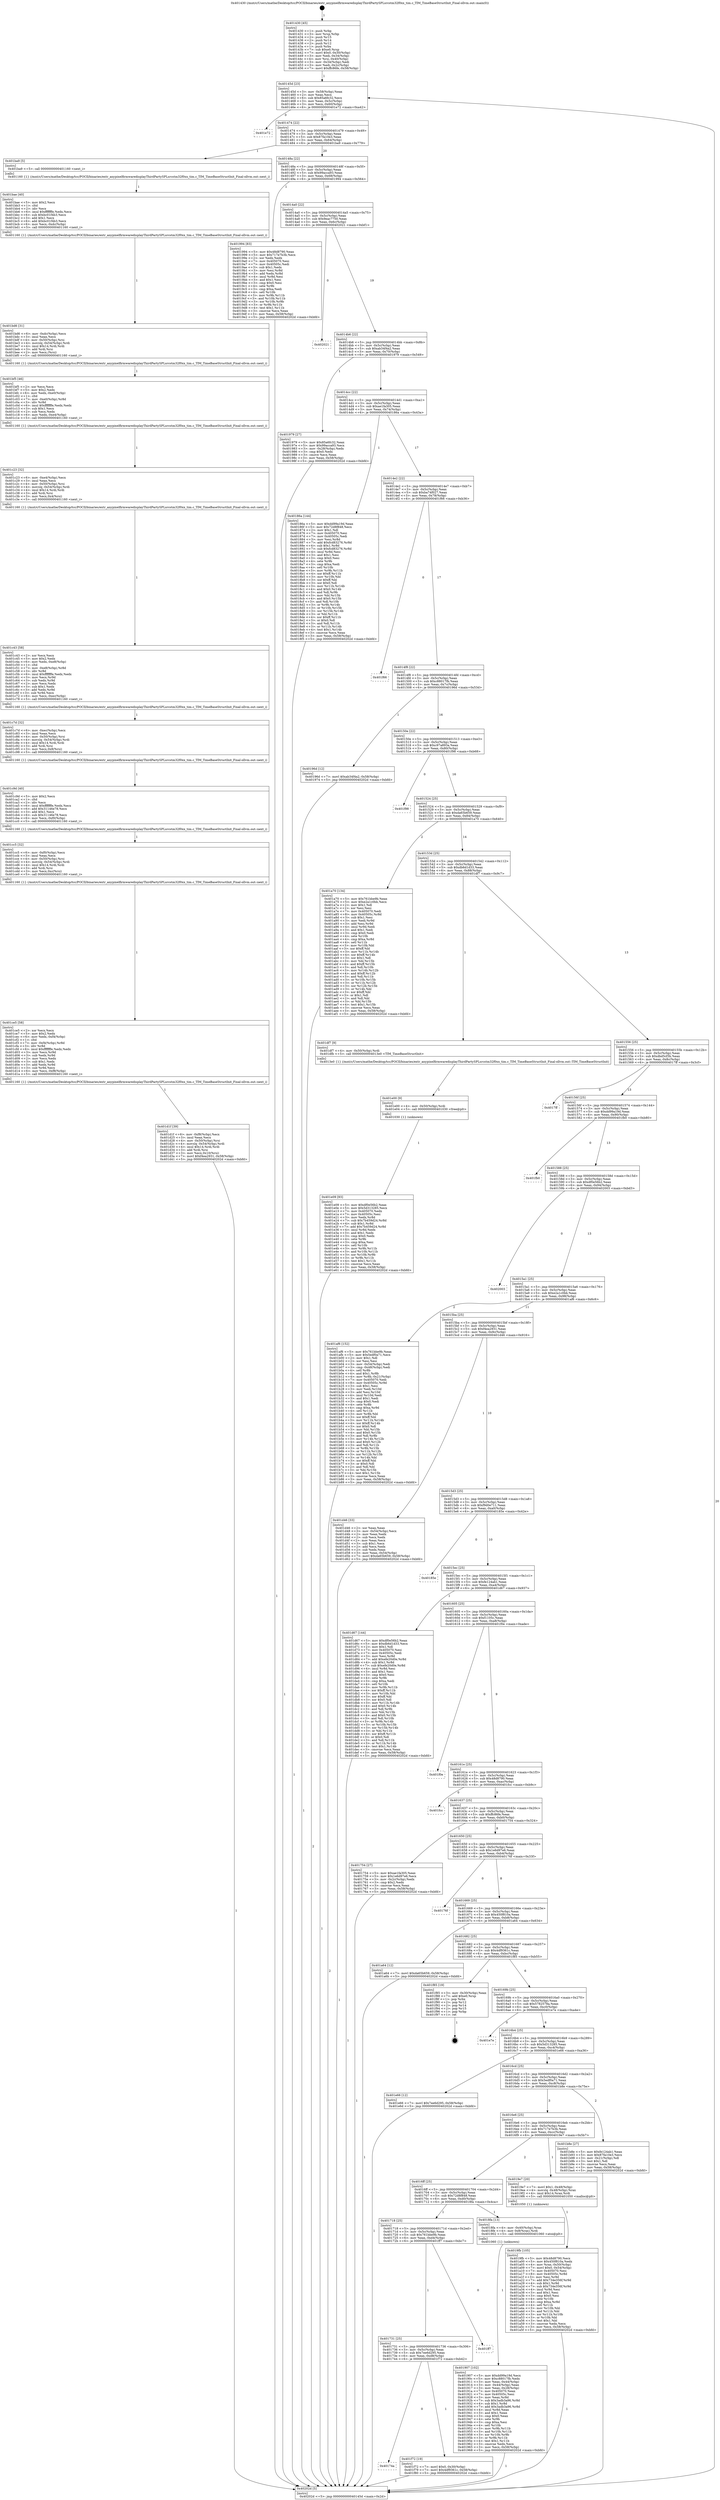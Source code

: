 digraph "0x401430" {
  label = "0x401430 (/mnt/c/Users/mathe/Desktop/tcc/POCII/binaries/extr_anypixelfirmwaredisplayThirdPartySPLsrcstm32f0xx_tim.c_TIM_TimeBaseStructInit_Final-ollvm.out::main(0))"
  labelloc = "t"
  node[shape=record]

  Entry [label="",width=0.3,height=0.3,shape=circle,fillcolor=black,style=filled]
  "0x40145d" [label="{
     0x40145d [23]\l
     | [instrs]\l
     &nbsp;&nbsp;0x40145d \<+3\>: mov -0x58(%rbp),%eax\l
     &nbsp;&nbsp;0x401460 \<+2\>: mov %eax,%ecx\l
     &nbsp;&nbsp;0x401462 \<+6\>: sub $0x85a6fc32,%ecx\l
     &nbsp;&nbsp;0x401468 \<+3\>: mov %eax,-0x5c(%rbp)\l
     &nbsp;&nbsp;0x40146b \<+3\>: mov %ecx,-0x60(%rbp)\l
     &nbsp;&nbsp;0x40146e \<+6\>: je 0000000000401e72 \<main+0xa42\>\l
  }"]
  "0x401e72" [label="{
     0x401e72\l
  }", style=dashed]
  "0x401474" [label="{
     0x401474 [22]\l
     | [instrs]\l
     &nbsp;&nbsp;0x401474 \<+5\>: jmp 0000000000401479 \<main+0x49\>\l
     &nbsp;&nbsp;0x401479 \<+3\>: mov -0x5c(%rbp),%eax\l
     &nbsp;&nbsp;0x40147c \<+5\>: sub $0x87fa10e3,%eax\l
     &nbsp;&nbsp;0x401481 \<+3\>: mov %eax,-0x64(%rbp)\l
     &nbsp;&nbsp;0x401484 \<+6\>: je 0000000000401ba9 \<main+0x779\>\l
  }"]
  Exit [label="",width=0.3,height=0.3,shape=circle,fillcolor=black,style=filled,peripheries=2]
  "0x401ba9" [label="{
     0x401ba9 [5]\l
     | [instrs]\l
     &nbsp;&nbsp;0x401ba9 \<+5\>: call 0000000000401160 \<next_i\>\l
     | [calls]\l
     &nbsp;&nbsp;0x401160 \{1\} (/mnt/c/Users/mathe/Desktop/tcc/POCII/binaries/extr_anypixelfirmwaredisplayThirdPartySPLsrcstm32f0xx_tim.c_TIM_TimeBaseStructInit_Final-ollvm.out::next_i)\l
  }"]
  "0x40148a" [label="{
     0x40148a [22]\l
     | [instrs]\l
     &nbsp;&nbsp;0x40148a \<+5\>: jmp 000000000040148f \<main+0x5f\>\l
     &nbsp;&nbsp;0x40148f \<+3\>: mov -0x5c(%rbp),%eax\l
     &nbsp;&nbsp;0x401492 \<+5\>: sub $0x99acca93,%eax\l
     &nbsp;&nbsp;0x401497 \<+3\>: mov %eax,-0x68(%rbp)\l
     &nbsp;&nbsp;0x40149a \<+6\>: je 0000000000401994 \<main+0x564\>\l
  }"]
  "0x40174a" [label="{
     0x40174a\l
  }", style=dashed]
  "0x401994" [label="{
     0x401994 [83]\l
     | [instrs]\l
     &nbsp;&nbsp;0x401994 \<+5\>: mov $0x48d8790,%eax\l
     &nbsp;&nbsp;0x401999 \<+5\>: mov $0x717e7b3b,%ecx\l
     &nbsp;&nbsp;0x40199e \<+2\>: xor %edx,%edx\l
     &nbsp;&nbsp;0x4019a0 \<+7\>: mov 0x405070,%esi\l
     &nbsp;&nbsp;0x4019a7 \<+7\>: mov 0x40505c,%edi\l
     &nbsp;&nbsp;0x4019ae \<+3\>: sub $0x1,%edx\l
     &nbsp;&nbsp;0x4019b1 \<+3\>: mov %esi,%r8d\l
     &nbsp;&nbsp;0x4019b4 \<+3\>: add %edx,%r8d\l
     &nbsp;&nbsp;0x4019b7 \<+4\>: imul %r8d,%esi\l
     &nbsp;&nbsp;0x4019bb \<+3\>: and $0x1,%esi\l
     &nbsp;&nbsp;0x4019be \<+3\>: cmp $0x0,%esi\l
     &nbsp;&nbsp;0x4019c1 \<+4\>: sete %r9b\l
     &nbsp;&nbsp;0x4019c5 \<+3\>: cmp $0xa,%edi\l
     &nbsp;&nbsp;0x4019c8 \<+4\>: setl %r10b\l
     &nbsp;&nbsp;0x4019cc \<+3\>: mov %r9b,%r11b\l
     &nbsp;&nbsp;0x4019cf \<+3\>: and %r10b,%r11b\l
     &nbsp;&nbsp;0x4019d2 \<+3\>: xor %r10b,%r9b\l
     &nbsp;&nbsp;0x4019d5 \<+3\>: or %r9b,%r11b\l
     &nbsp;&nbsp;0x4019d8 \<+4\>: test $0x1,%r11b\l
     &nbsp;&nbsp;0x4019dc \<+3\>: cmovne %ecx,%eax\l
     &nbsp;&nbsp;0x4019df \<+3\>: mov %eax,-0x58(%rbp)\l
     &nbsp;&nbsp;0x4019e2 \<+5\>: jmp 000000000040202d \<main+0xbfd\>\l
  }"]
  "0x4014a0" [label="{
     0x4014a0 [22]\l
     | [instrs]\l
     &nbsp;&nbsp;0x4014a0 \<+5\>: jmp 00000000004014a5 \<main+0x75\>\l
     &nbsp;&nbsp;0x4014a5 \<+3\>: mov -0x5c(%rbp),%eax\l
     &nbsp;&nbsp;0x4014a8 \<+5\>: sub $0x9eac7750,%eax\l
     &nbsp;&nbsp;0x4014ad \<+3\>: mov %eax,-0x6c(%rbp)\l
     &nbsp;&nbsp;0x4014b0 \<+6\>: je 0000000000402021 \<main+0xbf1\>\l
  }"]
  "0x401f72" [label="{
     0x401f72 [19]\l
     | [instrs]\l
     &nbsp;&nbsp;0x401f72 \<+7\>: movl $0x0,-0x30(%rbp)\l
     &nbsp;&nbsp;0x401f79 \<+7\>: movl $0x4df9361c,-0x58(%rbp)\l
     &nbsp;&nbsp;0x401f80 \<+5\>: jmp 000000000040202d \<main+0xbfd\>\l
  }"]
  "0x402021" [label="{
     0x402021\l
  }", style=dashed]
  "0x4014b6" [label="{
     0x4014b6 [22]\l
     | [instrs]\l
     &nbsp;&nbsp;0x4014b6 \<+5\>: jmp 00000000004014bb \<main+0x8b\>\l
     &nbsp;&nbsp;0x4014bb \<+3\>: mov -0x5c(%rbp),%eax\l
     &nbsp;&nbsp;0x4014be \<+5\>: sub $0xab34f4a2,%eax\l
     &nbsp;&nbsp;0x4014c3 \<+3\>: mov %eax,-0x70(%rbp)\l
     &nbsp;&nbsp;0x4014c6 \<+6\>: je 0000000000401979 \<main+0x549\>\l
  }"]
  "0x401731" [label="{
     0x401731 [25]\l
     | [instrs]\l
     &nbsp;&nbsp;0x401731 \<+5\>: jmp 0000000000401736 \<main+0x306\>\l
     &nbsp;&nbsp;0x401736 \<+3\>: mov -0x5c(%rbp),%eax\l
     &nbsp;&nbsp;0x401739 \<+5\>: sub $0x7ee6d295,%eax\l
     &nbsp;&nbsp;0x40173e \<+6\>: mov %eax,-0xd8(%rbp)\l
     &nbsp;&nbsp;0x401744 \<+6\>: je 0000000000401f72 \<main+0xb42\>\l
  }"]
  "0x401979" [label="{
     0x401979 [27]\l
     | [instrs]\l
     &nbsp;&nbsp;0x401979 \<+5\>: mov $0x85a6fc32,%eax\l
     &nbsp;&nbsp;0x40197e \<+5\>: mov $0x99acca93,%ecx\l
     &nbsp;&nbsp;0x401983 \<+3\>: mov -0x28(%rbp),%edx\l
     &nbsp;&nbsp;0x401986 \<+3\>: cmp $0x0,%edx\l
     &nbsp;&nbsp;0x401989 \<+3\>: cmove %ecx,%eax\l
     &nbsp;&nbsp;0x40198c \<+3\>: mov %eax,-0x58(%rbp)\l
     &nbsp;&nbsp;0x40198f \<+5\>: jmp 000000000040202d \<main+0xbfd\>\l
  }"]
  "0x4014cc" [label="{
     0x4014cc [22]\l
     | [instrs]\l
     &nbsp;&nbsp;0x4014cc \<+5\>: jmp 00000000004014d1 \<main+0xa1\>\l
     &nbsp;&nbsp;0x4014d1 \<+3\>: mov -0x5c(%rbp),%eax\l
     &nbsp;&nbsp;0x4014d4 \<+5\>: sub $0xae1fa305,%eax\l
     &nbsp;&nbsp;0x4014d9 \<+3\>: mov %eax,-0x74(%rbp)\l
     &nbsp;&nbsp;0x4014dc \<+6\>: je 000000000040186a \<main+0x43a\>\l
  }"]
  "0x401ff7" [label="{
     0x401ff7\l
  }", style=dashed]
  "0x40186a" [label="{
     0x40186a [144]\l
     | [instrs]\l
     &nbsp;&nbsp;0x40186a \<+5\>: mov $0xdd99a19d,%eax\l
     &nbsp;&nbsp;0x40186f \<+5\>: mov $0x72d8f848,%ecx\l
     &nbsp;&nbsp;0x401874 \<+2\>: mov $0x1,%dl\l
     &nbsp;&nbsp;0x401876 \<+7\>: mov 0x405070,%esi\l
     &nbsp;&nbsp;0x40187d \<+7\>: mov 0x40505c,%edi\l
     &nbsp;&nbsp;0x401884 \<+3\>: mov %esi,%r8d\l
     &nbsp;&nbsp;0x401887 \<+7\>: add $0xfcd83276,%r8d\l
     &nbsp;&nbsp;0x40188e \<+4\>: sub $0x1,%r8d\l
     &nbsp;&nbsp;0x401892 \<+7\>: sub $0xfcd83276,%r8d\l
     &nbsp;&nbsp;0x401899 \<+4\>: imul %r8d,%esi\l
     &nbsp;&nbsp;0x40189d \<+3\>: and $0x1,%esi\l
     &nbsp;&nbsp;0x4018a0 \<+3\>: cmp $0x0,%esi\l
     &nbsp;&nbsp;0x4018a3 \<+4\>: sete %r9b\l
     &nbsp;&nbsp;0x4018a7 \<+3\>: cmp $0xa,%edi\l
     &nbsp;&nbsp;0x4018aa \<+4\>: setl %r10b\l
     &nbsp;&nbsp;0x4018ae \<+3\>: mov %r9b,%r11b\l
     &nbsp;&nbsp;0x4018b1 \<+4\>: xor $0xff,%r11b\l
     &nbsp;&nbsp;0x4018b5 \<+3\>: mov %r10b,%bl\l
     &nbsp;&nbsp;0x4018b8 \<+3\>: xor $0xff,%bl\l
     &nbsp;&nbsp;0x4018bb \<+3\>: xor $0x0,%dl\l
     &nbsp;&nbsp;0x4018be \<+3\>: mov %r11b,%r14b\l
     &nbsp;&nbsp;0x4018c1 \<+4\>: and $0x0,%r14b\l
     &nbsp;&nbsp;0x4018c5 \<+3\>: and %dl,%r9b\l
     &nbsp;&nbsp;0x4018c8 \<+3\>: mov %bl,%r15b\l
     &nbsp;&nbsp;0x4018cb \<+4\>: and $0x0,%r15b\l
     &nbsp;&nbsp;0x4018cf \<+3\>: and %dl,%r10b\l
     &nbsp;&nbsp;0x4018d2 \<+3\>: or %r9b,%r14b\l
     &nbsp;&nbsp;0x4018d5 \<+3\>: or %r10b,%r15b\l
     &nbsp;&nbsp;0x4018d8 \<+3\>: xor %r15b,%r14b\l
     &nbsp;&nbsp;0x4018db \<+3\>: or %bl,%r11b\l
     &nbsp;&nbsp;0x4018de \<+4\>: xor $0xff,%r11b\l
     &nbsp;&nbsp;0x4018e2 \<+3\>: or $0x0,%dl\l
     &nbsp;&nbsp;0x4018e5 \<+3\>: and %dl,%r11b\l
     &nbsp;&nbsp;0x4018e8 \<+3\>: or %r11b,%r14b\l
     &nbsp;&nbsp;0x4018eb \<+4\>: test $0x1,%r14b\l
     &nbsp;&nbsp;0x4018ef \<+3\>: cmovne %ecx,%eax\l
     &nbsp;&nbsp;0x4018f2 \<+3\>: mov %eax,-0x58(%rbp)\l
     &nbsp;&nbsp;0x4018f5 \<+5\>: jmp 000000000040202d \<main+0xbfd\>\l
  }"]
  "0x4014e2" [label="{
     0x4014e2 [22]\l
     | [instrs]\l
     &nbsp;&nbsp;0x4014e2 \<+5\>: jmp 00000000004014e7 \<main+0xb7\>\l
     &nbsp;&nbsp;0x4014e7 \<+3\>: mov -0x5c(%rbp),%eax\l
     &nbsp;&nbsp;0x4014ea \<+5\>: sub $0xba74f027,%eax\l
     &nbsp;&nbsp;0x4014ef \<+3\>: mov %eax,-0x78(%rbp)\l
     &nbsp;&nbsp;0x4014f2 \<+6\>: je 0000000000401f66 \<main+0xb36\>\l
  }"]
  "0x401e09" [label="{
     0x401e09 [93]\l
     | [instrs]\l
     &nbsp;&nbsp;0x401e09 \<+5\>: mov $0xdf0e56b2,%eax\l
     &nbsp;&nbsp;0x401e0e \<+5\>: mov $0x5d313285,%ecx\l
     &nbsp;&nbsp;0x401e13 \<+7\>: mov 0x405070,%edx\l
     &nbsp;&nbsp;0x401e1a \<+7\>: mov 0x40505c,%esi\l
     &nbsp;&nbsp;0x401e21 \<+3\>: mov %edx,%r8d\l
     &nbsp;&nbsp;0x401e24 \<+7\>: sub $0x7b459d24,%r8d\l
     &nbsp;&nbsp;0x401e2b \<+4\>: sub $0x1,%r8d\l
     &nbsp;&nbsp;0x401e2f \<+7\>: add $0x7b459d24,%r8d\l
     &nbsp;&nbsp;0x401e36 \<+4\>: imul %r8d,%edx\l
     &nbsp;&nbsp;0x401e3a \<+3\>: and $0x1,%edx\l
     &nbsp;&nbsp;0x401e3d \<+3\>: cmp $0x0,%edx\l
     &nbsp;&nbsp;0x401e40 \<+4\>: sete %r9b\l
     &nbsp;&nbsp;0x401e44 \<+3\>: cmp $0xa,%esi\l
     &nbsp;&nbsp;0x401e47 \<+4\>: setl %r10b\l
     &nbsp;&nbsp;0x401e4b \<+3\>: mov %r9b,%r11b\l
     &nbsp;&nbsp;0x401e4e \<+3\>: and %r10b,%r11b\l
     &nbsp;&nbsp;0x401e51 \<+3\>: xor %r10b,%r9b\l
     &nbsp;&nbsp;0x401e54 \<+3\>: or %r9b,%r11b\l
     &nbsp;&nbsp;0x401e57 \<+4\>: test $0x1,%r11b\l
     &nbsp;&nbsp;0x401e5b \<+3\>: cmovne %ecx,%eax\l
     &nbsp;&nbsp;0x401e5e \<+3\>: mov %eax,-0x58(%rbp)\l
     &nbsp;&nbsp;0x401e61 \<+5\>: jmp 000000000040202d \<main+0xbfd\>\l
  }"]
  "0x401f66" [label="{
     0x401f66\l
  }", style=dashed]
  "0x4014f8" [label="{
     0x4014f8 [22]\l
     | [instrs]\l
     &nbsp;&nbsp;0x4014f8 \<+5\>: jmp 00000000004014fd \<main+0xcd\>\l
     &nbsp;&nbsp;0x4014fd \<+3\>: mov -0x5c(%rbp),%eax\l
     &nbsp;&nbsp;0x401500 \<+5\>: sub $0xc88017fb,%eax\l
     &nbsp;&nbsp;0x401505 \<+3\>: mov %eax,-0x7c(%rbp)\l
     &nbsp;&nbsp;0x401508 \<+6\>: je 000000000040196d \<main+0x53d\>\l
  }"]
  "0x401e00" [label="{
     0x401e00 [9]\l
     | [instrs]\l
     &nbsp;&nbsp;0x401e00 \<+4\>: mov -0x50(%rbp),%rdi\l
     &nbsp;&nbsp;0x401e04 \<+5\>: call 0000000000401030 \<free@plt\>\l
     | [calls]\l
     &nbsp;&nbsp;0x401030 \{1\} (unknown)\l
  }"]
  "0x40196d" [label="{
     0x40196d [12]\l
     | [instrs]\l
     &nbsp;&nbsp;0x40196d \<+7\>: movl $0xab34f4a2,-0x58(%rbp)\l
     &nbsp;&nbsp;0x401974 \<+5\>: jmp 000000000040202d \<main+0xbfd\>\l
  }"]
  "0x40150e" [label="{
     0x40150e [22]\l
     | [instrs]\l
     &nbsp;&nbsp;0x40150e \<+5\>: jmp 0000000000401513 \<main+0xe3\>\l
     &nbsp;&nbsp;0x401513 \<+3\>: mov -0x5c(%rbp),%eax\l
     &nbsp;&nbsp;0x401516 \<+5\>: sub $0xc97a893a,%eax\l
     &nbsp;&nbsp;0x40151b \<+3\>: mov %eax,-0x80(%rbp)\l
     &nbsp;&nbsp;0x40151e \<+6\>: je 0000000000401f98 \<main+0xb68\>\l
  }"]
  "0x401d1f" [label="{
     0x401d1f [39]\l
     | [instrs]\l
     &nbsp;&nbsp;0x401d1f \<+6\>: mov -0xf8(%rbp),%ecx\l
     &nbsp;&nbsp;0x401d25 \<+3\>: imul %eax,%ecx\l
     &nbsp;&nbsp;0x401d28 \<+4\>: mov -0x50(%rbp),%rsi\l
     &nbsp;&nbsp;0x401d2c \<+4\>: movslq -0x54(%rbp),%rdi\l
     &nbsp;&nbsp;0x401d30 \<+4\>: imul $0x14,%rdi,%rdi\l
     &nbsp;&nbsp;0x401d34 \<+3\>: add %rdi,%rsi\l
     &nbsp;&nbsp;0x401d37 \<+3\>: mov %ecx,0x10(%rsi)\l
     &nbsp;&nbsp;0x401d3a \<+7\>: movl $0xf4ea2931,-0x58(%rbp)\l
     &nbsp;&nbsp;0x401d41 \<+5\>: jmp 000000000040202d \<main+0xbfd\>\l
  }"]
  "0x401f98" [label="{
     0x401f98\l
  }", style=dashed]
  "0x401524" [label="{
     0x401524 [25]\l
     | [instrs]\l
     &nbsp;&nbsp;0x401524 \<+5\>: jmp 0000000000401529 \<main+0xf9\>\l
     &nbsp;&nbsp;0x401529 \<+3\>: mov -0x5c(%rbp),%eax\l
     &nbsp;&nbsp;0x40152c \<+5\>: sub $0xda65b659,%eax\l
     &nbsp;&nbsp;0x401531 \<+6\>: mov %eax,-0x84(%rbp)\l
     &nbsp;&nbsp;0x401537 \<+6\>: je 0000000000401a70 \<main+0x640\>\l
  }"]
  "0x401ce5" [label="{
     0x401ce5 [58]\l
     | [instrs]\l
     &nbsp;&nbsp;0x401ce5 \<+2\>: xor %ecx,%ecx\l
     &nbsp;&nbsp;0x401ce7 \<+5\>: mov $0x2,%edx\l
     &nbsp;&nbsp;0x401cec \<+6\>: mov %edx,-0xf4(%rbp)\l
     &nbsp;&nbsp;0x401cf2 \<+1\>: cltd\l
     &nbsp;&nbsp;0x401cf3 \<+7\>: mov -0xf4(%rbp),%r8d\l
     &nbsp;&nbsp;0x401cfa \<+3\>: idiv %r8d\l
     &nbsp;&nbsp;0x401cfd \<+6\>: imul $0xfffffffe,%edx,%edx\l
     &nbsp;&nbsp;0x401d03 \<+3\>: mov %ecx,%r9d\l
     &nbsp;&nbsp;0x401d06 \<+3\>: sub %edx,%r9d\l
     &nbsp;&nbsp;0x401d09 \<+2\>: mov %ecx,%edx\l
     &nbsp;&nbsp;0x401d0b \<+3\>: sub $0x1,%edx\l
     &nbsp;&nbsp;0x401d0e \<+3\>: add %edx,%r9d\l
     &nbsp;&nbsp;0x401d11 \<+3\>: sub %r9d,%ecx\l
     &nbsp;&nbsp;0x401d14 \<+6\>: mov %ecx,-0xf8(%rbp)\l
     &nbsp;&nbsp;0x401d1a \<+5\>: call 0000000000401160 \<next_i\>\l
     | [calls]\l
     &nbsp;&nbsp;0x401160 \{1\} (/mnt/c/Users/mathe/Desktop/tcc/POCII/binaries/extr_anypixelfirmwaredisplayThirdPartySPLsrcstm32f0xx_tim.c_TIM_TimeBaseStructInit_Final-ollvm.out::next_i)\l
  }"]
  "0x401a70" [label="{
     0x401a70 [134]\l
     | [instrs]\l
     &nbsp;&nbsp;0x401a70 \<+5\>: mov $0x761bbe9b,%eax\l
     &nbsp;&nbsp;0x401a75 \<+5\>: mov $0xe2a1c0bb,%ecx\l
     &nbsp;&nbsp;0x401a7a \<+2\>: mov $0x1,%dl\l
     &nbsp;&nbsp;0x401a7c \<+2\>: xor %esi,%esi\l
     &nbsp;&nbsp;0x401a7e \<+7\>: mov 0x405070,%edi\l
     &nbsp;&nbsp;0x401a85 \<+8\>: mov 0x40505c,%r8d\l
     &nbsp;&nbsp;0x401a8d \<+3\>: sub $0x1,%esi\l
     &nbsp;&nbsp;0x401a90 \<+3\>: mov %edi,%r9d\l
     &nbsp;&nbsp;0x401a93 \<+3\>: add %esi,%r9d\l
     &nbsp;&nbsp;0x401a96 \<+4\>: imul %r9d,%edi\l
     &nbsp;&nbsp;0x401a9a \<+3\>: and $0x1,%edi\l
     &nbsp;&nbsp;0x401a9d \<+3\>: cmp $0x0,%edi\l
     &nbsp;&nbsp;0x401aa0 \<+4\>: sete %r10b\l
     &nbsp;&nbsp;0x401aa4 \<+4\>: cmp $0xa,%r8d\l
     &nbsp;&nbsp;0x401aa8 \<+4\>: setl %r11b\l
     &nbsp;&nbsp;0x401aac \<+3\>: mov %r10b,%bl\l
     &nbsp;&nbsp;0x401aaf \<+3\>: xor $0xff,%bl\l
     &nbsp;&nbsp;0x401ab2 \<+3\>: mov %r11b,%r14b\l
     &nbsp;&nbsp;0x401ab5 \<+4\>: xor $0xff,%r14b\l
     &nbsp;&nbsp;0x401ab9 \<+3\>: xor $0x1,%dl\l
     &nbsp;&nbsp;0x401abc \<+3\>: mov %bl,%r15b\l
     &nbsp;&nbsp;0x401abf \<+4\>: and $0xff,%r15b\l
     &nbsp;&nbsp;0x401ac3 \<+3\>: and %dl,%r10b\l
     &nbsp;&nbsp;0x401ac6 \<+3\>: mov %r14b,%r12b\l
     &nbsp;&nbsp;0x401ac9 \<+4\>: and $0xff,%r12b\l
     &nbsp;&nbsp;0x401acd \<+3\>: and %dl,%r11b\l
     &nbsp;&nbsp;0x401ad0 \<+3\>: or %r10b,%r15b\l
     &nbsp;&nbsp;0x401ad3 \<+3\>: or %r11b,%r12b\l
     &nbsp;&nbsp;0x401ad6 \<+3\>: xor %r12b,%r15b\l
     &nbsp;&nbsp;0x401ad9 \<+3\>: or %r14b,%bl\l
     &nbsp;&nbsp;0x401adc \<+3\>: xor $0xff,%bl\l
     &nbsp;&nbsp;0x401adf \<+3\>: or $0x1,%dl\l
     &nbsp;&nbsp;0x401ae2 \<+2\>: and %dl,%bl\l
     &nbsp;&nbsp;0x401ae4 \<+3\>: or %bl,%r15b\l
     &nbsp;&nbsp;0x401ae7 \<+4\>: test $0x1,%r15b\l
     &nbsp;&nbsp;0x401aeb \<+3\>: cmovne %ecx,%eax\l
     &nbsp;&nbsp;0x401aee \<+3\>: mov %eax,-0x58(%rbp)\l
     &nbsp;&nbsp;0x401af1 \<+5\>: jmp 000000000040202d \<main+0xbfd\>\l
  }"]
  "0x40153d" [label="{
     0x40153d [25]\l
     | [instrs]\l
     &nbsp;&nbsp;0x40153d \<+5\>: jmp 0000000000401542 \<main+0x112\>\l
     &nbsp;&nbsp;0x401542 \<+3\>: mov -0x5c(%rbp),%eax\l
     &nbsp;&nbsp;0x401545 \<+5\>: sub $0xdb6d1d33,%eax\l
     &nbsp;&nbsp;0x40154a \<+6\>: mov %eax,-0x88(%rbp)\l
     &nbsp;&nbsp;0x401550 \<+6\>: je 0000000000401df7 \<main+0x9c7\>\l
  }"]
  "0x401cc5" [label="{
     0x401cc5 [32]\l
     | [instrs]\l
     &nbsp;&nbsp;0x401cc5 \<+6\>: mov -0xf0(%rbp),%ecx\l
     &nbsp;&nbsp;0x401ccb \<+3\>: imul %eax,%ecx\l
     &nbsp;&nbsp;0x401cce \<+4\>: mov -0x50(%rbp),%rsi\l
     &nbsp;&nbsp;0x401cd2 \<+4\>: movslq -0x54(%rbp),%rdi\l
     &nbsp;&nbsp;0x401cd6 \<+4\>: imul $0x14,%rdi,%rdi\l
     &nbsp;&nbsp;0x401cda \<+3\>: add %rdi,%rsi\l
     &nbsp;&nbsp;0x401cdd \<+3\>: mov %ecx,0xc(%rsi)\l
     &nbsp;&nbsp;0x401ce0 \<+5\>: call 0000000000401160 \<next_i\>\l
     | [calls]\l
     &nbsp;&nbsp;0x401160 \{1\} (/mnt/c/Users/mathe/Desktop/tcc/POCII/binaries/extr_anypixelfirmwaredisplayThirdPartySPLsrcstm32f0xx_tim.c_TIM_TimeBaseStructInit_Final-ollvm.out::next_i)\l
  }"]
  "0x401df7" [label="{
     0x401df7 [9]\l
     | [instrs]\l
     &nbsp;&nbsp;0x401df7 \<+4\>: mov -0x50(%rbp),%rdi\l
     &nbsp;&nbsp;0x401dfb \<+5\>: call 00000000004013e0 \<TIM_TimeBaseStructInit\>\l
     | [calls]\l
     &nbsp;&nbsp;0x4013e0 \{1\} (/mnt/c/Users/mathe/Desktop/tcc/POCII/binaries/extr_anypixelfirmwaredisplayThirdPartySPLsrcstm32f0xx_tim.c_TIM_TimeBaseStructInit_Final-ollvm.out::TIM_TimeBaseStructInit)\l
  }"]
  "0x401556" [label="{
     0x401556 [25]\l
     | [instrs]\l
     &nbsp;&nbsp;0x401556 \<+5\>: jmp 000000000040155b \<main+0x12b\>\l
     &nbsp;&nbsp;0x40155b \<+3\>: mov -0x5c(%rbp),%eax\l
     &nbsp;&nbsp;0x40155e \<+5\>: sub $0xdbd5cf3b,%eax\l
     &nbsp;&nbsp;0x401563 \<+6\>: mov %eax,-0x8c(%rbp)\l
     &nbsp;&nbsp;0x401569 \<+6\>: je 00000000004017ff \<main+0x3cf\>\l
  }"]
  "0x401c9d" [label="{
     0x401c9d [40]\l
     | [instrs]\l
     &nbsp;&nbsp;0x401c9d \<+5\>: mov $0x2,%ecx\l
     &nbsp;&nbsp;0x401ca2 \<+1\>: cltd\l
     &nbsp;&nbsp;0x401ca3 \<+2\>: idiv %ecx\l
     &nbsp;&nbsp;0x401ca5 \<+6\>: imul $0xfffffffe,%edx,%ecx\l
     &nbsp;&nbsp;0x401cab \<+6\>: add $0x31146e78,%ecx\l
     &nbsp;&nbsp;0x401cb1 \<+3\>: add $0x1,%ecx\l
     &nbsp;&nbsp;0x401cb4 \<+6\>: sub $0x31146e78,%ecx\l
     &nbsp;&nbsp;0x401cba \<+6\>: mov %ecx,-0xf0(%rbp)\l
     &nbsp;&nbsp;0x401cc0 \<+5\>: call 0000000000401160 \<next_i\>\l
     | [calls]\l
     &nbsp;&nbsp;0x401160 \{1\} (/mnt/c/Users/mathe/Desktop/tcc/POCII/binaries/extr_anypixelfirmwaredisplayThirdPartySPLsrcstm32f0xx_tim.c_TIM_TimeBaseStructInit_Final-ollvm.out::next_i)\l
  }"]
  "0x4017ff" [label="{
     0x4017ff\l
  }", style=dashed]
  "0x40156f" [label="{
     0x40156f [25]\l
     | [instrs]\l
     &nbsp;&nbsp;0x40156f \<+5\>: jmp 0000000000401574 \<main+0x144\>\l
     &nbsp;&nbsp;0x401574 \<+3\>: mov -0x5c(%rbp),%eax\l
     &nbsp;&nbsp;0x401577 \<+5\>: sub $0xdd99a19d,%eax\l
     &nbsp;&nbsp;0x40157c \<+6\>: mov %eax,-0x90(%rbp)\l
     &nbsp;&nbsp;0x401582 \<+6\>: je 0000000000401fb0 \<main+0xb80\>\l
  }"]
  "0x401c7d" [label="{
     0x401c7d [32]\l
     | [instrs]\l
     &nbsp;&nbsp;0x401c7d \<+6\>: mov -0xec(%rbp),%ecx\l
     &nbsp;&nbsp;0x401c83 \<+3\>: imul %eax,%ecx\l
     &nbsp;&nbsp;0x401c86 \<+4\>: mov -0x50(%rbp),%rsi\l
     &nbsp;&nbsp;0x401c8a \<+4\>: movslq -0x54(%rbp),%rdi\l
     &nbsp;&nbsp;0x401c8e \<+4\>: imul $0x14,%rdi,%rdi\l
     &nbsp;&nbsp;0x401c92 \<+3\>: add %rdi,%rsi\l
     &nbsp;&nbsp;0x401c95 \<+3\>: mov %ecx,0x8(%rsi)\l
     &nbsp;&nbsp;0x401c98 \<+5\>: call 0000000000401160 \<next_i\>\l
     | [calls]\l
     &nbsp;&nbsp;0x401160 \{1\} (/mnt/c/Users/mathe/Desktop/tcc/POCII/binaries/extr_anypixelfirmwaredisplayThirdPartySPLsrcstm32f0xx_tim.c_TIM_TimeBaseStructInit_Final-ollvm.out::next_i)\l
  }"]
  "0x401fb0" [label="{
     0x401fb0\l
  }", style=dashed]
  "0x401588" [label="{
     0x401588 [25]\l
     | [instrs]\l
     &nbsp;&nbsp;0x401588 \<+5\>: jmp 000000000040158d \<main+0x15d\>\l
     &nbsp;&nbsp;0x40158d \<+3\>: mov -0x5c(%rbp),%eax\l
     &nbsp;&nbsp;0x401590 \<+5\>: sub $0xdf0e56b2,%eax\l
     &nbsp;&nbsp;0x401595 \<+6\>: mov %eax,-0x94(%rbp)\l
     &nbsp;&nbsp;0x40159b \<+6\>: je 0000000000402003 \<main+0xbd3\>\l
  }"]
  "0x401c43" [label="{
     0x401c43 [58]\l
     | [instrs]\l
     &nbsp;&nbsp;0x401c43 \<+2\>: xor %ecx,%ecx\l
     &nbsp;&nbsp;0x401c45 \<+5\>: mov $0x2,%edx\l
     &nbsp;&nbsp;0x401c4a \<+6\>: mov %edx,-0xe8(%rbp)\l
     &nbsp;&nbsp;0x401c50 \<+1\>: cltd\l
     &nbsp;&nbsp;0x401c51 \<+7\>: mov -0xe8(%rbp),%r8d\l
     &nbsp;&nbsp;0x401c58 \<+3\>: idiv %r8d\l
     &nbsp;&nbsp;0x401c5b \<+6\>: imul $0xfffffffe,%edx,%edx\l
     &nbsp;&nbsp;0x401c61 \<+3\>: mov %ecx,%r9d\l
     &nbsp;&nbsp;0x401c64 \<+3\>: sub %edx,%r9d\l
     &nbsp;&nbsp;0x401c67 \<+2\>: mov %ecx,%edx\l
     &nbsp;&nbsp;0x401c69 \<+3\>: sub $0x1,%edx\l
     &nbsp;&nbsp;0x401c6c \<+3\>: add %edx,%r9d\l
     &nbsp;&nbsp;0x401c6f \<+3\>: sub %r9d,%ecx\l
     &nbsp;&nbsp;0x401c72 \<+6\>: mov %ecx,-0xec(%rbp)\l
     &nbsp;&nbsp;0x401c78 \<+5\>: call 0000000000401160 \<next_i\>\l
     | [calls]\l
     &nbsp;&nbsp;0x401160 \{1\} (/mnt/c/Users/mathe/Desktop/tcc/POCII/binaries/extr_anypixelfirmwaredisplayThirdPartySPLsrcstm32f0xx_tim.c_TIM_TimeBaseStructInit_Final-ollvm.out::next_i)\l
  }"]
  "0x402003" [label="{
     0x402003\l
  }", style=dashed]
  "0x4015a1" [label="{
     0x4015a1 [25]\l
     | [instrs]\l
     &nbsp;&nbsp;0x4015a1 \<+5\>: jmp 00000000004015a6 \<main+0x176\>\l
     &nbsp;&nbsp;0x4015a6 \<+3\>: mov -0x5c(%rbp),%eax\l
     &nbsp;&nbsp;0x4015a9 \<+5\>: sub $0xe2a1c0bb,%eax\l
     &nbsp;&nbsp;0x4015ae \<+6\>: mov %eax,-0x98(%rbp)\l
     &nbsp;&nbsp;0x4015b4 \<+6\>: je 0000000000401af6 \<main+0x6c6\>\l
  }"]
  "0x401c23" [label="{
     0x401c23 [32]\l
     | [instrs]\l
     &nbsp;&nbsp;0x401c23 \<+6\>: mov -0xe4(%rbp),%ecx\l
     &nbsp;&nbsp;0x401c29 \<+3\>: imul %eax,%ecx\l
     &nbsp;&nbsp;0x401c2c \<+4\>: mov -0x50(%rbp),%rsi\l
     &nbsp;&nbsp;0x401c30 \<+4\>: movslq -0x54(%rbp),%rdi\l
     &nbsp;&nbsp;0x401c34 \<+4\>: imul $0x14,%rdi,%rdi\l
     &nbsp;&nbsp;0x401c38 \<+3\>: add %rdi,%rsi\l
     &nbsp;&nbsp;0x401c3b \<+3\>: mov %ecx,0x4(%rsi)\l
     &nbsp;&nbsp;0x401c3e \<+5\>: call 0000000000401160 \<next_i\>\l
     | [calls]\l
     &nbsp;&nbsp;0x401160 \{1\} (/mnt/c/Users/mathe/Desktop/tcc/POCII/binaries/extr_anypixelfirmwaredisplayThirdPartySPLsrcstm32f0xx_tim.c_TIM_TimeBaseStructInit_Final-ollvm.out::next_i)\l
  }"]
  "0x401af6" [label="{
     0x401af6 [152]\l
     | [instrs]\l
     &nbsp;&nbsp;0x401af6 \<+5\>: mov $0x761bbe9b,%eax\l
     &nbsp;&nbsp;0x401afb \<+5\>: mov $0x5edf0a71,%ecx\l
     &nbsp;&nbsp;0x401b00 \<+2\>: mov $0x1,%dl\l
     &nbsp;&nbsp;0x401b02 \<+2\>: xor %esi,%esi\l
     &nbsp;&nbsp;0x401b04 \<+3\>: mov -0x54(%rbp),%edi\l
     &nbsp;&nbsp;0x401b07 \<+3\>: cmp -0x48(%rbp),%edi\l
     &nbsp;&nbsp;0x401b0a \<+4\>: setl %r8b\l
     &nbsp;&nbsp;0x401b0e \<+4\>: and $0x1,%r8b\l
     &nbsp;&nbsp;0x401b12 \<+4\>: mov %r8b,-0x21(%rbp)\l
     &nbsp;&nbsp;0x401b16 \<+7\>: mov 0x405070,%edi\l
     &nbsp;&nbsp;0x401b1d \<+8\>: mov 0x40505c,%r9d\l
     &nbsp;&nbsp;0x401b25 \<+3\>: sub $0x1,%esi\l
     &nbsp;&nbsp;0x401b28 \<+3\>: mov %edi,%r10d\l
     &nbsp;&nbsp;0x401b2b \<+3\>: add %esi,%r10d\l
     &nbsp;&nbsp;0x401b2e \<+4\>: imul %r10d,%edi\l
     &nbsp;&nbsp;0x401b32 \<+3\>: and $0x1,%edi\l
     &nbsp;&nbsp;0x401b35 \<+3\>: cmp $0x0,%edi\l
     &nbsp;&nbsp;0x401b38 \<+4\>: sete %r8b\l
     &nbsp;&nbsp;0x401b3c \<+4\>: cmp $0xa,%r9d\l
     &nbsp;&nbsp;0x401b40 \<+4\>: setl %r11b\l
     &nbsp;&nbsp;0x401b44 \<+3\>: mov %r8b,%bl\l
     &nbsp;&nbsp;0x401b47 \<+3\>: xor $0xff,%bl\l
     &nbsp;&nbsp;0x401b4a \<+3\>: mov %r11b,%r14b\l
     &nbsp;&nbsp;0x401b4d \<+4\>: xor $0xff,%r14b\l
     &nbsp;&nbsp;0x401b51 \<+3\>: xor $0x0,%dl\l
     &nbsp;&nbsp;0x401b54 \<+3\>: mov %bl,%r15b\l
     &nbsp;&nbsp;0x401b57 \<+4\>: and $0x0,%r15b\l
     &nbsp;&nbsp;0x401b5b \<+3\>: and %dl,%r8b\l
     &nbsp;&nbsp;0x401b5e \<+3\>: mov %r14b,%r12b\l
     &nbsp;&nbsp;0x401b61 \<+4\>: and $0x0,%r12b\l
     &nbsp;&nbsp;0x401b65 \<+3\>: and %dl,%r11b\l
     &nbsp;&nbsp;0x401b68 \<+3\>: or %r8b,%r15b\l
     &nbsp;&nbsp;0x401b6b \<+3\>: or %r11b,%r12b\l
     &nbsp;&nbsp;0x401b6e \<+3\>: xor %r12b,%r15b\l
     &nbsp;&nbsp;0x401b71 \<+3\>: or %r14b,%bl\l
     &nbsp;&nbsp;0x401b74 \<+3\>: xor $0xff,%bl\l
     &nbsp;&nbsp;0x401b77 \<+3\>: or $0x0,%dl\l
     &nbsp;&nbsp;0x401b7a \<+2\>: and %dl,%bl\l
     &nbsp;&nbsp;0x401b7c \<+3\>: or %bl,%r15b\l
     &nbsp;&nbsp;0x401b7f \<+4\>: test $0x1,%r15b\l
     &nbsp;&nbsp;0x401b83 \<+3\>: cmovne %ecx,%eax\l
     &nbsp;&nbsp;0x401b86 \<+3\>: mov %eax,-0x58(%rbp)\l
     &nbsp;&nbsp;0x401b89 \<+5\>: jmp 000000000040202d \<main+0xbfd\>\l
  }"]
  "0x4015ba" [label="{
     0x4015ba [25]\l
     | [instrs]\l
     &nbsp;&nbsp;0x4015ba \<+5\>: jmp 00000000004015bf \<main+0x18f\>\l
     &nbsp;&nbsp;0x4015bf \<+3\>: mov -0x5c(%rbp),%eax\l
     &nbsp;&nbsp;0x4015c2 \<+5\>: sub $0xf4ea2931,%eax\l
     &nbsp;&nbsp;0x4015c7 \<+6\>: mov %eax,-0x9c(%rbp)\l
     &nbsp;&nbsp;0x4015cd \<+6\>: je 0000000000401d46 \<main+0x916\>\l
  }"]
  "0x401bf5" [label="{
     0x401bf5 [46]\l
     | [instrs]\l
     &nbsp;&nbsp;0x401bf5 \<+2\>: xor %ecx,%ecx\l
     &nbsp;&nbsp;0x401bf7 \<+5\>: mov $0x2,%edx\l
     &nbsp;&nbsp;0x401bfc \<+6\>: mov %edx,-0xe0(%rbp)\l
     &nbsp;&nbsp;0x401c02 \<+1\>: cltd\l
     &nbsp;&nbsp;0x401c03 \<+7\>: mov -0xe0(%rbp),%r8d\l
     &nbsp;&nbsp;0x401c0a \<+3\>: idiv %r8d\l
     &nbsp;&nbsp;0x401c0d \<+6\>: imul $0xfffffffe,%edx,%edx\l
     &nbsp;&nbsp;0x401c13 \<+3\>: sub $0x1,%ecx\l
     &nbsp;&nbsp;0x401c16 \<+2\>: sub %ecx,%edx\l
     &nbsp;&nbsp;0x401c18 \<+6\>: mov %edx,-0xe4(%rbp)\l
     &nbsp;&nbsp;0x401c1e \<+5\>: call 0000000000401160 \<next_i\>\l
     | [calls]\l
     &nbsp;&nbsp;0x401160 \{1\} (/mnt/c/Users/mathe/Desktop/tcc/POCII/binaries/extr_anypixelfirmwaredisplayThirdPartySPLsrcstm32f0xx_tim.c_TIM_TimeBaseStructInit_Final-ollvm.out::next_i)\l
  }"]
  "0x401d46" [label="{
     0x401d46 [33]\l
     | [instrs]\l
     &nbsp;&nbsp;0x401d46 \<+2\>: xor %eax,%eax\l
     &nbsp;&nbsp;0x401d48 \<+3\>: mov -0x54(%rbp),%ecx\l
     &nbsp;&nbsp;0x401d4b \<+2\>: mov %eax,%edx\l
     &nbsp;&nbsp;0x401d4d \<+2\>: sub %ecx,%edx\l
     &nbsp;&nbsp;0x401d4f \<+2\>: mov %eax,%ecx\l
     &nbsp;&nbsp;0x401d51 \<+3\>: sub $0x1,%ecx\l
     &nbsp;&nbsp;0x401d54 \<+2\>: add %ecx,%edx\l
     &nbsp;&nbsp;0x401d56 \<+2\>: sub %edx,%eax\l
     &nbsp;&nbsp;0x401d58 \<+3\>: mov %eax,-0x54(%rbp)\l
     &nbsp;&nbsp;0x401d5b \<+7\>: movl $0xda65b659,-0x58(%rbp)\l
     &nbsp;&nbsp;0x401d62 \<+5\>: jmp 000000000040202d \<main+0xbfd\>\l
  }"]
  "0x4015d3" [label="{
     0x4015d3 [25]\l
     | [instrs]\l
     &nbsp;&nbsp;0x4015d3 \<+5\>: jmp 00000000004015d8 \<main+0x1a8\>\l
     &nbsp;&nbsp;0x4015d8 \<+3\>: mov -0x5c(%rbp),%eax\l
     &nbsp;&nbsp;0x4015db \<+5\>: sub $0xf9d0e711,%eax\l
     &nbsp;&nbsp;0x4015e0 \<+6\>: mov %eax,-0xa0(%rbp)\l
     &nbsp;&nbsp;0x4015e6 \<+6\>: je 000000000040185e \<main+0x42e\>\l
  }"]
  "0x401bd6" [label="{
     0x401bd6 [31]\l
     | [instrs]\l
     &nbsp;&nbsp;0x401bd6 \<+6\>: mov -0xdc(%rbp),%ecx\l
     &nbsp;&nbsp;0x401bdc \<+3\>: imul %eax,%ecx\l
     &nbsp;&nbsp;0x401bdf \<+4\>: mov -0x50(%rbp),%rsi\l
     &nbsp;&nbsp;0x401be3 \<+4\>: movslq -0x54(%rbp),%rdi\l
     &nbsp;&nbsp;0x401be7 \<+4\>: imul $0x14,%rdi,%rdi\l
     &nbsp;&nbsp;0x401beb \<+3\>: add %rdi,%rsi\l
     &nbsp;&nbsp;0x401bee \<+2\>: mov %ecx,(%rsi)\l
     &nbsp;&nbsp;0x401bf0 \<+5\>: call 0000000000401160 \<next_i\>\l
     | [calls]\l
     &nbsp;&nbsp;0x401160 \{1\} (/mnt/c/Users/mathe/Desktop/tcc/POCII/binaries/extr_anypixelfirmwaredisplayThirdPartySPLsrcstm32f0xx_tim.c_TIM_TimeBaseStructInit_Final-ollvm.out::next_i)\l
  }"]
  "0x40185e" [label="{
     0x40185e\l
  }", style=dashed]
  "0x4015ec" [label="{
     0x4015ec [25]\l
     | [instrs]\l
     &nbsp;&nbsp;0x4015ec \<+5\>: jmp 00000000004015f1 \<main+0x1c1\>\l
     &nbsp;&nbsp;0x4015f1 \<+3\>: mov -0x5c(%rbp),%eax\l
     &nbsp;&nbsp;0x4015f4 \<+5\>: sub $0xfe124ab1,%eax\l
     &nbsp;&nbsp;0x4015f9 \<+6\>: mov %eax,-0xa4(%rbp)\l
     &nbsp;&nbsp;0x4015ff \<+6\>: je 0000000000401d67 \<main+0x937\>\l
  }"]
  "0x401bae" [label="{
     0x401bae [40]\l
     | [instrs]\l
     &nbsp;&nbsp;0x401bae \<+5\>: mov $0x2,%ecx\l
     &nbsp;&nbsp;0x401bb3 \<+1\>: cltd\l
     &nbsp;&nbsp;0x401bb4 \<+2\>: idiv %ecx\l
     &nbsp;&nbsp;0x401bb6 \<+6\>: imul $0xfffffffe,%edx,%ecx\l
     &nbsp;&nbsp;0x401bbc \<+6\>: sub $0xbc01f4b3,%ecx\l
     &nbsp;&nbsp;0x401bc2 \<+3\>: add $0x1,%ecx\l
     &nbsp;&nbsp;0x401bc5 \<+6\>: add $0xbc01f4b3,%ecx\l
     &nbsp;&nbsp;0x401bcb \<+6\>: mov %ecx,-0xdc(%rbp)\l
     &nbsp;&nbsp;0x401bd1 \<+5\>: call 0000000000401160 \<next_i\>\l
     | [calls]\l
     &nbsp;&nbsp;0x401160 \{1\} (/mnt/c/Users/mathe/Desktop/tcc/POCII/binaries/extr_anypixelfirmwaredisplayThirdPartySPLsrcstm32f0xx_tim.c_TIM_TimeBaseStructInit_Final-ollvm.out::next_i)\l
  }"]
  "0x401d67" [label="{
     0x401d67 [144]\l
     | [instrs]\l
     &nbsp;&nbsp;0x401d67 \<+5\>: mov $0xdf0e56b2,%eax\l
     &nbsp;&nbsp;0x401d6c \<+5\>: mov $0xdb6d1d33,%ecx\l
     &nbsp;&nbsp;0x401d71 \<+2\>: mov $0x1,%dl\l
     &nbsp;&nbsp;0x401d73 \<+7\>: mov 0x405070,%esi\l
     &nbsp;&nbsp;0x401d7a \<+7\>: mov 0x40505c,%edi\l
     &nbsp;&nbsp;0x401d81 \<+3\>: mov %esi,%r8d\l
     &nbsp;&nbsp;0x401d84 \<+7\>: add $0xefe20d0e,%r8d\l
     &nbsp;&nbsp;0x401d8b \<+4\>: sub $0x1,%r8d\l
     &nbsp;&nbsp;0x401d8f \<+7\>: sub $0xefe20d0e,%r8d\l
     &nbsp;&nbsp;0x401d96 \<+4\>: imul %r8d,%esi\l
     &nbsp;&nbsp;0x401d9a \<+3\>: and $0x1,%esi\l
     &nbsp;&nbsp;0x401d9d \<+3\>: cmp $0x0,%esi\l
     &nbsp;&nbsp;0x401da0 \<+4\>: sete %r9b\l
     &nbsp;&nbsp;0x401da4 \<+3\>: cmp $0xa,%edi\l
     &nbsp;&nbsp;0x401da7 \<+4\>: setl %r10b\l
     &nbsp;&nbsp;0x401dab \<+3\>: mov %r9b,%r11b\l
     &nbsp;&nbsp;0x401dae \<+4\>: xor $0xff,%r11b\l
     &nbsp;&nbsp;0x401db2 \<+3\>: mov %r10b,%bl\l
     &nbsp;&nbsp;0x401db5 \<+3\>: xor $0xff,%bl\l
     &nbsp;&nbsp;0x401db8 \<+3\>: xor $0x0,%dl\l
     &nbsp;&nbsp;0x401dbb \<+3\>: mov %r11b,%r14b\l
     &nbsp;&nbsp;0x401dbe \<+4\>: and $0x0,%r14b\l
     &nbsp;&nbsp;0x401dc2 \<+3\>: and %dl,%r9b\l
     &nbsp;&nbsp;0x401dc5 \<+3\>: mov %bl,%r15b\l
     &nbsp;&nbsp;0x401dc8 \<+4\>: and $0x0,%r15b\l
     &nbsp;&nbsp;0x401dcc \<+3\>: and %dl,%r10b\l
     &nbsp;&nbsp;0x401dcf \<+3\>: or %r9b,%r14b\l
     &nbsp;&nbsp;0x401dd2 \<+3\>: or %r10b,%r15b\l
     &nbsp;&nbsp;0x401dd5 \<+3\>: xor %r15b,%r14b\l
     &nbsp;&nbsp;0x401dd8 \<+3\>: or %bl,%r11b\l
     &nbsp;&nbsp;0x401ddb \<+4\>: xor $0xff,%r11b\l
     &nbsp;&nbsp;0x401ddf \<+3\>: or $0x0,%dl\l
     &nbsp;&nbsp;0x401de2 \<+3\>: and %dl,%r11b\l
     &nbsp;&nbsp;0x401de5 \<+3\>: or %r11b,%r14b\l
     &nbsp;&nbsp;0x401de8 \<+4\>: test $0x1,%r14b\l
     &nbsp;&nbsp;0x401dec \<+3\>: cmovne %ecx,%eax\l
     &nbsp;&nbsp;0x401def \<+3\>: mov %eax,-0x58(%rbp)\l
     &nbsp;&nbsp;0x401df2 \<+5\>: jmp 000000000040202d \<main+0xbfd\>\l
  }"]
  "0x401605" [label="{
     0x401605 [25]\l
     | [instrs]\l
     &nbsp;&nbsp;0x401605 \<+5\>: jmp 000000000040160a \<main+0x1da\>\l
     &nbsp;&nbsp;0x40160a \<+3\>: mov -0x5c(%rbp),%eax\l
     &nbsp;&nbsp;0x40160d \<+5\>: sub $0xf1105c,%eax\l
     &nbsp;&nbsp;0x401612 \<+6\>: mov %eax,-0xa8(%rbp)\l
     &nbsp;&nbsp;0x401618 \<+6\>: je 0000000000401f0e \<main+0xade\>\l
  }"]
  "0x4019fb" [label="{
     0x4019fb [105]\l
     | [instrs]\l
     &nbsp;&nbsp;0x4019fb \<+5\>: mov $0x48d8790,%ecx\l
     &nbsp;&nbsp;0x401a00 \<+5\>: mov $0x450f810a,%edx\l
     &nbsp;&nbsp;0x401a05 \<+4\>: mov %rax,-0x50(%rbp)\l
     &nbsp;&nbsp;0x401a09 \<+7\>: movl $0x0,-0x54(%rbp)\l
     &nbsp;&nbsp;0x401a10 \<+7\>: mov 0x405070,%esi\l
     &nbsp;&nbsp;0x401a17 \<+8\>: mov 0x40505c,%r8d\l
     &nbsp;&nbsp;0x401a1f \<+3\>: mov %esi,%r9d\l
     &nbsp;&nbsp;0x401a22 \<+7\>: add $0x734e356f,%r9d\l
     &nbsp;&nbsp;0x401a29 \<+4\>: sub $0x1,%r9d\l
     &nbsp;&nbsp;0x401a2d \<+7\>: sub $0x734e356f,%r9d\l
     &nbsp;&nbsp;0x401a34 \<+4\>: imul %r9d,%esi\l
     &nbsp;&nbsp;0x401a38 \<+3\>: and $0x1,%esi\l
     &nbsp;&nbsp;0x401a3b \<+3\>: cmp $0x0,%esi\l
     &nbsp;&nbsp;0x401a3e \<+4\>: sete %r10b\l
     &nbsp;&nbsp;0x401a42 \<+4\>: cmp $0xa,%r8d\l
     &nbsp;&nbsp;0x401a46 \<+4\>: setl %r11b\l
     &nbsp;&nbsp;0x401a4a \<+3\>: mov %r10b,%bl\l
     &nbsp;&nbsp;0x401a4d \<+3\>: and %r11b,%bl\l
     &nbsp;&nbsp;0x401a50 \<+3\>: xor %r11b,%r10b\l
     &nbsp;&nbsp;0x401a53 \<+3\>: or %r10b,%bl\l
     &nbsp;&nbsp;0x401a56 \<+3\>: test $0x1,%bl\l
     &nbsp;&nbsp;0x401a59 \<+3\>: cmovne %edx,%ecx\l
     &nbsp;&nbsp;0x401a5c \<+3\>: mov %ecx,-0x58(%rbp)\l
     &nbsp;&nbsp;0x401a5f \<+5\>: jmp 000000000040202d \<main+0xbfd\>\l
  }"]
  "0x401f0e" [label="{
     0x401f0e\l
  }", style=dashed]
  "0x40161e" [label="{
     0x40161e [25]\l
     | [instrs]\l
     &nbsp;&nbsp;0x40161e \<+5\>: jmp 0000000000401623 \<main+0x1f3\>\l
     &nbsp;&nbsp;0x401623 \<+3\>: mov -0x5c(%rbp),%eax\l
     &nbsp;&nbsp;0x401626 \<+5\>: sub $0x48d8790,%eax\l
     &nbsp;&nbsp;0x40162b \<+6\>: mov %eax,-0xac(%rbp)\l
     &nbsp;&nbsp;0x401631 \<+6\>: je 0000000000401fcc \<main+0xb9c\>\l
  }"]
  "0x401907" [label="{
     0x401907 [102]\l
     | [instrs]\l
     &nbsp;&nbsp;0x401907 \<+5\>: mov $0xdd99a19d,%ecx\l
     &nbsp;&nbsp;0x40190c \<+5\>: mov $0xc88017fb,%edx\l
     &nbsp;&nbsp;0x401911 \<+3\>: mov %eax,-0x44(%rbp)\l
     &nbsp;&nbsp;0x401914 \<+3\>: mov -0x44(%rbp),%eax\l
     &nbsp;&nbsp;0x401917 \<+3\>: mov %eax,-0x28(%rbp)\l
     &nbsp;&nbsp;0x40191a \<+7\>: mov 0x405070,%eax\l
     &nbsp;&nbsp;0x401921 \<+7\>: mov 0x40505c,%esi\l
     &nbsp;&nbsp;0x401928 \<+3\>: mov %eax,%r8d\l
     &nbsp;&nbsp;0x40192b \<+7\>: sub $0x3adb3a96,%r8d\l
     &nbsp;&nbsp;0x401932 \<+4\>: sub $0x1,%r8d\l
     &nbsp;&nbsp;0x401936 \<+7\>: add $0x3adb3a96,%r8d\l
     &nbsp;&nbsp;0x40193d \<+4\>: imul %r8d,%eax\l
     &nbsp;&nbsp;0x401941 \<+3\>: and $0x1,%eax\l
     &nbsp;&nbsp;0x401944 \<+3\>: cmp $0x0,%eax\l
     &nbsp;&nbsp;0x401947 \<+4\>: sete %r9b\l
     &nbsp;&nbsp;0x40194b \<+3\>: cmp $0xa,%esi\l
     &nbsp;&nbsp;0x40194e \<+4\>: setl %r10b\l
     &nbsp;&nbsp;0x401952 \<+3\>: mov %r9b,%r11b\l
     &nbsp;&nbsp;0x401955 \<+3\>: and %r10b,%r11b\l
     &nbsp;&nbsp;0x401958 \<+3\>: xor %r10b,%r9b\l
     &nbsp;&nbsp;0x40195b \<+3\>: or %r9b,%r11b\l
     &nbsp;&nbsp;0x40195e \<+4\>: test $0x1,%r11b\l
     &nbsp;&nbsp;0x401962 \<+3\>: cmovne %edx,%ecx\l
     &nbsp;&nbsp;0x401965 \<+3\>: mov %ecx,-0x58(%rbp)\l
     &nbsp;&nbsp;0x401968 \<+5\>: jmp 000000000040202d \<main+0xbfd\>\l
  }"]
  "0x401fcc" [label="{
     0x401fcc\l
  }", style=dashed]
  "0x401637" [label="{
     0x401637 [25]\l
     | [instrs]\l
     &nbsp;&nbsp;0x401637 \<+5\>: jmp 000000000040163c \<main+0x20c\>\l
     &nbsp;&nbsp;0x40163c \<+3\>: mov -0x5c(%rbp),%eax\l
     &nbsp;&nbsp;0x40163f \<+5\>: sub $0xffc86fe,%eax\l
     &nbsp;&nbsp;0x401644 \<+6\>: mov %eax,-0xb0(%rbp)\l
     &nbsp;&nbsp;0x40164a \<+6\>: je 0000000000401754 \<main+0x324\>\l
  }"]
  "0x401718" [label="{
     0x401718 [25]\l
     | [instrs]\l
     &nbsp;&nbsp;0x401718 \<+5\>: jmp 000000000040171d \<main+0x2ed\>\l
     &nbsp;&nbsp;0x40171d \<+3\>: mov -0x5c(%rbp),%eax\l
     &nbsp;&nbsp;0x401720 \<+5\>: sub $0x761bbe9b,%eax\l
     &nbsp;&nbsp;0x401725 \<+6\>: mov %eax,-0xd4(%rbp)\l
     &nbsp;&nbsp;0x40172b \<+6\>: je 0000000000401ff7 \<main+0xbc7\>\l
  }"]
  "0x401754" [label="{
     0x401754 [27]\l
     | [instrs]\l
     &nbsp;&nbsp;0x401754 \<+5\>: mov $0xae1fa305,%eax\l
     &nbsp;&nbsp;0x401759 \<+5\>: mov $0x1e6d97e6,%ecx\l
     &nbsp;&nbsp;0x40175e \<+3\>: mov -0x2c(%rbp),%edx\l
     &nbsp;&nbsp;0x401761 \<+3\>: cmp $0x2,%edx\l
     &nbsp;&nbsp;0x401764 \<+3\>: cmovne %ecx,%eax\l
     &nbsp;&nbsp;0x401767 \<+3\>: mov %eax,-0x58(%rbp)\l
     &nbsp;&nbsp;0x40176a \<+5\>: jmp 000000000040202d \<main+0xbfd\>\l
  }"]
  "0x401650" [label="{
     0x401650 [25]\l
     | [instrs]\l
     &nbsp;&nbsp;0x401650 \<+5\>: jmp 0000000000401655 \<main+0x225\>\l
     &nbsp;&nbsp;0x401655 \<+3\>: mov -0x5c(%rbp),%eax\l
     &nbsp;&nbsp;0x401658 \<+5\>: sub $0x1e6d97e6,%eax\l
     &nbsp;&nbsp;0x40165d \<+6\>: mov %eax,-0xb4(%rbp)\l
     &nbsp;&nbsp;0x401663 \<+6\>: je 000000000040176f \<main+0x33f\>\l
  }"]
  "0x40202d" [label="{
     0x40202d [5]\l
     | [instrs]\l
     &nbsp;&nbsp;0x40202d \<+5\>: jmp 000000000040145d \<main+0x2d\>\l
  }"]
  "0x401430" [label="{
     0x401430 [45]\l
     | [instrs]\l
     &nbsp;&nbsp;0x401430 \<+1\>: push %rbp\l
     &nbsp;&nbsp;0x401431 \<+3\>: mov %rsp,%rbp\l
     &nbsp;&nbsp;0x401434 \<+2\>: push %r15\l
     &nbsp;&nbsp;0x401436 \<+2\>: push %r14\l
     &nbsp;&nbsp;0x401438 \<+2\>: push %r12\l
     &nbsp;&nbsp;0x40143a \<+1\>: push %rbx\l
     &nbsp;&nbsp;0x40143b \<+7\>: sub $0xe0,%rsp\l
     &nbsp;&nbsp;0x401442 \<+7\>: movl $0x0,-0x30(%rbp)\l
     &nbsp;&nbsp;0x401449 \<+3\>: mov %edi,-0x34(%rbp)\l
     &nbsp;&nbsp;0x40144c \<+4\>: mov %rsi,-0x40(%rbp)\l
     &nbsp;&nbsp;0x401450 \<+3\>: mov -0x34(%rbp),%edi\l
     &nbsp;&nbsp;0x401453 \<+3\>: mov %edi,-0x2c(%rbp)\l
     &nbsp;&nbsp;0x401456 \<+7\>: movl $0xffc86fe,-0x58(%rbp)\l
  }"]
  "0x4018fa" [label="{
     0x4018fa [13]\l
     | [instrs]\l
     &nbsp;&nbsp;0x4018fa \<+4\>: mov -0x40(%rbp),%rax\l
     &nbsp;&nbsp;0x4018fe \<+4\>: mov 0x8(%rax),%rdi\l
     &nbsp;&nbsp;0x401902 \<+5\>: call 0000000000401060 \<atoi@plt\>\l
     | [calls]\l
     &nbsp;&nbsp;0x401060 \{1\} (unknown)\l
  }"]
  "0x40176f" [label="{
     0x40176f\l
  }", style=dashed]
  "0x401669" [label="{
     0x401669 [25]\l
     | [instrs]\l
     &nbsp;&nbsp;0x401669 \<+5\>: jmp 000000000040166e \<main+0x23e\>\l
     &nbsp;&nbsp;0x40166e \<+3\>: mov -0x5c(%rbp),%eax\l
     &nbsp;&nbsp;0x401671 \<+5\>: sub $0x450f810a,%eax\l
     &nbsp;&nbsp;0x401676 \<+6\>: mov %eax,-0xb8(%rbp)\l
     &nbsp;&nbsp;0x40167c \<+6\>: je 0000000000401a64 \<main+0x634\>\l
  }"]
  "0x4016ff" [label="{
     0x4016ff [25]\l
     | [instrs]\l
     &nbsp;&nbsp;0x4016ff \<+5\>: jmp 0000000000401704 \<main+0x2d4\>\l
     &nbsp;&nbsp;0x401704 \<+3\>: mov -0x5c(%rbp),%eax\l
     &nbsp;&nbsp;0x401707 \<+5\>: sub $0x72d8f848,%eax\l
     &nbsp;&nbsp;0x40170c \<+6\>: mov %eax,-0xd0(%rbp)\l
     &nbsp;&nbsp;0x401712 \<+6\>: je 00000000004018fa \<main+0x4ca\>\l
  }"]
  "0x401a64" [label="{
     0x401a64 [12]\l
     | [instrs]\l
     &nbsp;&nbsp;0x401a64 \<+7\>: movl $0xda65b659,-0x58(%rbp)\l
     &nbsp;&nbsp;0x401a6b \<+5\>: jmp 000000000040202d \<main+0xbfd\>\l
  }"]
  "0x401682" [label="{
     0x401682 [25]\l
     | [instrs]\l
     &nbsp;&nbsp;0x401682 \<+5\>: jmp 0000000000401687 \<main+0x257\>\l
     &nbsp;&nbsp;0x401687 \<+3\>: mov -0x5c(%rbp),%eax\l
     &nbsp;&nbsp;0x40168a \<+5\>: sub $0x4df9361c,%eax\l
     &nbsp;&nbsp;0x40168f \<+6\>: mov %eax,-0xbc(%rbp)\l
     &nbsp;&nbsp;0x401695 \<+6\>: je 0000000000401f85 \<main+0xb55\>\l
  }"]
  "0x4019e7" [label="{
     0x4019e7 [20]\l
     | [instrs]\l
     &nbsp;&nbsp;0x4019e7 \<+7\>: movl $0x1,-0x48(%rbp)\l
     &nbsp;&nbsp;0x4019ee \<+4\>: movslq -0x48(%rbp),%rax\l
     &nbsp;&nbsp;0x4019f2 \<+4\>: imul $0x14,%rax,%rdi\l
     &nbsp;&nbsp;0x4019f6 \<+5\>: call 0000000000401050 \<malloc@plt\>\l
     | [calls]\l
     &nbsp;&nbsp;0x401050 \{1\} (unknown)\l
  }"]
  "0x401f85" [label="{
     0x401f85 [19]\l
     | [instrs]\l
     &nbsp;&nbsp;0x401f85 \<+3\>: mov -0x30(%rbp),%eax\l
     &nbsp;&nbsp;0x401f88 \<+7\>: add $0xe0,%rsp\l
     &nbsp;&nbsp;0x401f8f \<+1\>: pop %rbx\l
     &nbsp;&nbsp;0x401f90 \<+2\>: pop %r12\l
     &nbsp;&nbsp;0x401f92 \<+2\>: pop %r14\l
     &nbsp;&nbsp;0x401f94 \<+2\>: pop %r15\l
     &nbsp;&nbsp;0x401f96 \<+1\>: pop %rbp\l
     &nbsp;&nbsp;0x401f97 \<+1\>: ret\l
  }"]
  "0x40169b" [label="{
     0x40169b [25]\l
     | [instrs]\l
     &nbsp;&nbsp;0x40169b \<+5\>: jmp 00000000004016a0 \<main+0x270\>\l
     &nbsp;&nbsp;0x4016a0 \<+3\>: mov -0x5c(%rbp),%eax\l
     &nbsp;&nbsp;0x4016a3 \<+5\>: sub $0x5782578a,%eax\l
     &nbsp;&nbsp;0x4016a8 \<+6\>: mov %eax,-0xc0(%rbp)\l
     &nbsp;&nbsp;0x4016ae \<+6\>: je 0000000000401e7e \<main+0xa4e\>\l
  }"]
  "0x4016e6" [label="{
     0x4016e6 [25]\l
     | [instrs]\l
     &nbsp;&nbsp;0x4016e6 \<+5\>: jmp 00000000004016eb \<main+0x2bb\>\l
     &nbsp;&nbsp;0x4016eb \<+3\>: mov -0x5c(%rbp),%eax\l
     &nbsp;&nbsp;0x4016ee \<+5\>: sub $0x717e7b3b,%eax\l
     &nbsp;&nbsp;0x4016f3 \<+6\>: mov %eax,-0xcc(%rbp)\l
     &nbsp;&nbsp;0x4016f9 \<+6\>: je 00000000004019e7 \<main+0x5b7\>\l
  }"]
  "0x401e7e" [label="{
     0x401e7e\l
  }", style=dashed]
  "0x4016b4" [label="{
     0x4016b4 [25]\l
     | [instrs]\l
     &nbsp;&nbsp;0x4016b4 \<+5\>: jmp 00000000004016b9 \<main+0x289\>\l
     &nbsp;&nbsp;0x4016b9 \<+3\>: mov -0x5c(%rbp),%eax\l
     &nbsp;&nbsp;0x4016bc \<+5\>: sub $0x5d313285,%eax\l
     &nbsp;&nbsp;0x4016c1 \<+6\>: mov %eax,-0xc4(%rbp)\l
     &nbsp;&nbsp;0x4016c7 \<+6\>: je 0000000000401e66 \<main+0xa36\>\l
  }"]
  "0x401b8e" [label="{
     0x401b8e [27]\l
     | [instrs]\l
     &nbsp;&nbsp;0x401b8e \<+5\>: mov $0xfe124ab1,%eax\l
     &nbsp;&nbsp;0x401b93 \<+5\>: mov $0x87fa10e3,%ecx\l
     &nbsp;&nbsp;0x401b98 \<+3\>: mov -0x21(%rbp),%dl\l
     &nbsp;&nbsp;0x401b9b \<+3\>: test $0x1,%dl\l
     &nbsp;&nbsp;0x401b9e \<+3\>: cmovne %ecx,%eax\l
     &nbsp;&nbsp;0x401ba1 \<+3\>: mov %eax,-0x58(%rbp)\l
     &nbsp;&nbsp;0x401ba4 \<+5\>: jmp 000000000040202d \<main+0xbfd\>\l
  }"]
  "0x401e66" [label="{
     0x401e66 [12]\l
     | [instrs]\l
     &nbsp;&nbsp;0x401e66 \<+7\>: movl $0x7ee6d295,-0x58(%rbp)\l
     &nbsp;&nbsp;0x401e6d \<+5\>: jmp 000000000040202d \<main+0xbfd\>\l
  }"]
  "0x4016cd" [label="{
     0x4016cd [25]\l
     | [instrs]\l
     &nbsp;&nbsp;0x4016cd \<+5\>: jmp 00000000004016d2 \<main+0x2a2\>\l
     &nbsp;&nbsp;0x4016d2 \<+3\>: mov -0x5c(%rbp),%eax\l
     &nbsp;&nbsp;0x4016d5 \<+5\>: sub $0x5edf0a71,%eax\l
     &nbsp;&nbsp;0x4016da \<+6\>: mov %eax,-0xc8(%rbp)\l
     &nbsp;&nbsp;0x4016e0 \<+6\>: je 0000000000401b8e \<main+0x75e\>\l
  }"]
  Entry -> "0x401430" [label=" 1"]
  "0x40145d" -> "0x401e72" [label=" 0"]
  "0x40145d" -> "0x401474" [label=" 21"]
  "0x401f85" -> Exit [label=" 1"]
  "0x401474" -> "0x401ba9" [label=" 1"]
  "0x401474" -> "0x40148a" [label=" 20"]
  "0x401f72" -> "0x40202d" [label=" 1"]
  "0x40148a" -> "0x401994" [label=" 1"]
  "0x40148a" -> "0x4014a0" [label=" 19"]
  "0x401731" -> "0x40174a" [label=" 0"]
  "0x4014a0" -> "0x402021" [label=" 0"]
  "0x4014a0" -> "0x4014b6" [label=" 19"]
  "0x401731" -> "0x401f72" [label=" 1"]
  "0x4014b6" -> "0x401979" [label=" 1"]
  "0x4014b6" -> "0x4014cc" [label=" 18"]
  "0x401718" -> "0x401731" [label=" 1"]
  "0x4014cc" -> "0x40186a" [label=" 1"]
  "0x4014cc" -> "0x4014e2" [label=" 17"]
  "0x401718" -> "0x401ff7" [label=" 0"]
  "0x4014e2" -> "0x401f66" [label=" 0"]
  "0x4014e2" -> "0x4014f8" [label=" 17"]
  "0x401e66" -> "0x40202d" [label=" 1"]
  "0x4014f8" -> "0x40196d" [label=" 1"]
  "0x4014f8" -> "0x40150e" [label=" 16"]
  "0x401e09" -> "0x40202d" [label=" 1"]
  "0x40150e" -> "0x401f98" [label=" 0"]
  "0x40150e" -> "0x401524" [label=" 16"]
  "0x401e00" -> "0x401e09" [label=" 1"]
  "0x401524" -> "0x401a70" [label=" 2"]
  "0x401524" -> "0x40153d" [label=" 14"]
  "0x401df7" -> "0x401e00" [label=" 1"]
  "0x40153d" -> "0x401df7" [label=" 1"]
  "0x40153d" -> "0x401556" [label=" 13"]
  "0x401d67" -> "0x40202d" [label=" 1"]
  "0x401556" -> "0x4017ff" [label=" 0"]
  "0x401556" -> "0x40156f" [label=" 13"]
  "0x401d46" -> "0x40202d" [label=" 1"]
  "0x40156f" -> "0x401fb0" [label=" 0"]
  "0x40156f" -> "0x401588" [label=" 13"]
  "0x401d1f" -> "0x40202d" [label=" 1"]
  "0x401588" -> "0x402003" [label=" 0"]
  "0x401588" -> "0x4015a1" [label=" 13"]
  "0x401ce5" -> "0x401d1f" [label=" 1"]
  "0x4015a1" -> "0x401af6" [label=" 2"]
  "0x4015a1" -> "0x4015ba" [label=" 11"]
  "0x401cc5" -> "0x401ce5" [label=" 1"]
  "0x4015ba" -> "0x401d46" [label=" 1"]
  "0x4015ba" -> "0x4015d3" [label=" 10"]
  "0x401c9d" -> "0x401cc5" [label=" 1"]
  "0x4015d3" -> "0x40185e" [label=" 0"]
  "0x4015d3" -> "0x4015ec" [label=" 10"]
  "0x401c7d" -> "0x401c9d" [label=" 1"]
  "0x4015ec" -> "0x401d67" [label=" 1"]
  "0x4015ec" -> "0x401605" [label=" 9"]
  "0x401c43" -> "0x401c7d" [label=" 1"]
  "0x401605" -> "0x401f0e" [label=" 0"]
  "0x401605" -> "0x40161e" [label=" 9"]
  "0x401c23" -> "0x401c43" [label=" 1"]
  "0x40161e" -> "0x401fcc" [label=" 0"]
  "0x40161e" -> "0x401637" [label=" 9"]
  "0x401bf5" -> "0x401c23" [label=" 1"]
  "0x401637" -> "0x401754" [label=" 1"]
  "0x401637" -> "0x401650" [label=" 8"]
  "0x401754" -> "0x40202d" [label=" 1"]
  "0x401430" -> "0x40145d" [label=" 1"]
  "0x40202d" -> "0x40145d" [label=" 20"]
  "0x40186a" -> "0x40202d" [label=" 1"]
  "0x401bd6" -> "0x401bf5" [label=" 1"]
  "0x401650" -> "0x40176f" [label=" 0"]
  "0x401650" -> "0x401669" [label=" 8"]
  "0x401bae" -> "0x401bd6" [label=" 1"]
  "0x401669" -> "0x401a64" [label=" 1"]
  "0x401669" -> "0x401682" [label=" 7"]
  "0x401b8e" -> "0x40202d" [label=" 2"]
  "0x401682" -> "0x401f85" [label=" 1"]
  "0x401682" -> "0x40169b" [label=" 6"]
  "0x401af6" -> "0x40202d" [label=" 2"]
  "0x40169b" -> "0x401e7e" [label=" 0"]
  "0x40169b" -> "0x4016b4" [label=" 6"]
  "0x401a64" -> "0x40202d" [label=" 1"]
  "0x4016b4" -> "0x401e66" [label=" 1"]
  "0x4016b4" -> "0x4016cd" [label=" 5"]
  "0x4019fb" -> "0x40202d" [label=" 1"]
  "0x4016cd" -> "0x401b8e" [label=" 2"]
  "0x4016cd" -> "0x4016e6" [label=" 3"]
  "0x401a70" -> "0x40202d" [label=" 2"]
  "0x4016e6" -> "0x4019e7" [label=" 1"]
  "0x4016e6" -> "0x4016ff" [label=" 2"]
  "0x401ba9" -> "0x401bae" [label=" 1"]
  "0x4016ff" -> "0x4018fa" [label=" 1"]
  "0x4016ff" -> "0x401718" [label=" 1"]
  "0x4018fa" -> "0x401907" [label=" 1"]
  "0x401907" -> "0x40202d" [label=" 1"]
  "0x40196d" -> "0x40202d" [label=" 1"]
  "0x401979" -> "0x40202d" [label=" 1"]
  "0x401994" -> "0x40202d" [label=" 1"]
  "0x4019e7" -> "0x4019fb" [label=" 1"]
}
